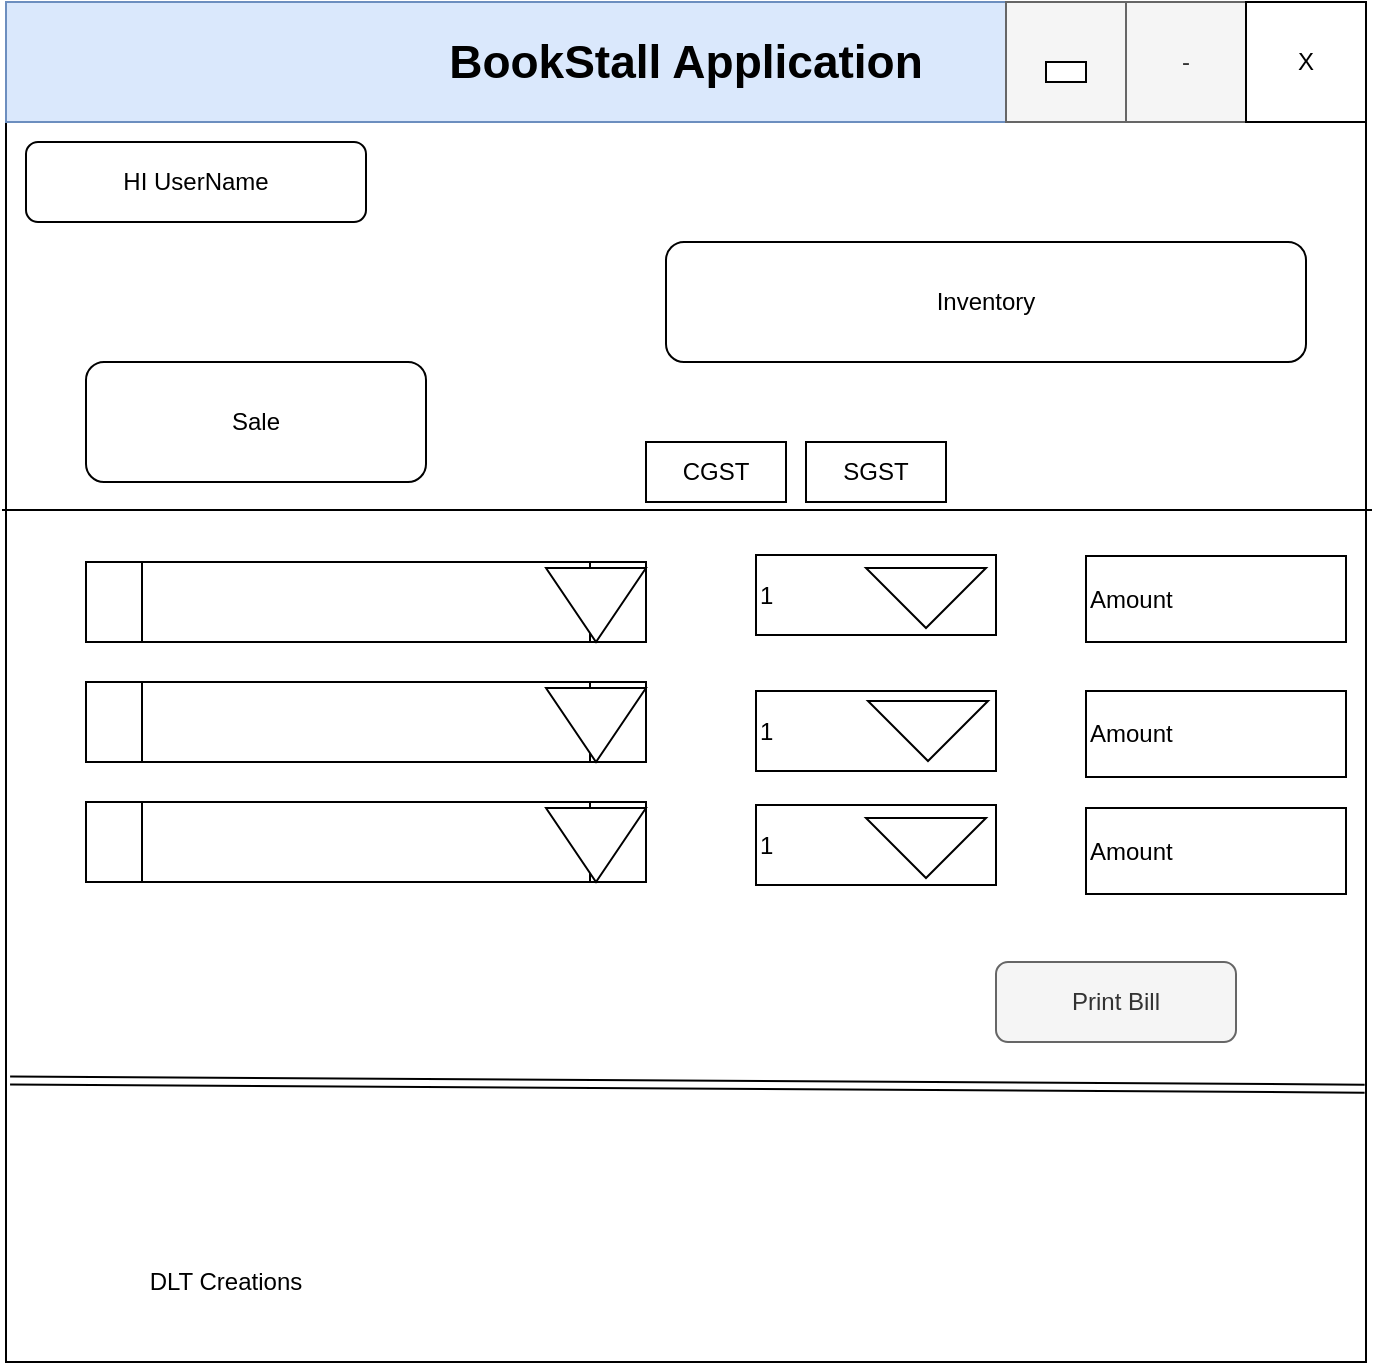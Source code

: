 <mxfile version="10.6.3" type="github"><diagram id="fKnRB5JoyCqKYUiXqB0W" name="Page-1"><mxGraphModel dx="1394" dy="747" grid="1" gridSize="10" guides="1" tooltips="1" connect="1" arrows="1" fold="1" page="1" pageScale="1" pageWidth="850" pageHeight="1100" math="0" shadow="0"><root><mxCell id="0"/><mxCell id="1" parent="0"/><mxCell id="hqQxVIBFBhGnc0uYSlfE-1" value="" style="whiteSpace=wrap;html=1;aspect=fixed;" vertex="1" parent="1"><mxGeometry x="60" y="40" width="680" height="680" as="geometry"/></mxCell><mxCell id="hqQxVIBFBhGnc0uYSlfE-2" value="&lt;div style=&quot;text-align: left&quot;&gt;&lt;b&gt;&lt;font style=&quot;font-size: 23px&quot;&gt;BookStall Application&lt;/font&gt;&lt;/b&gt;&lt;/div&gt;" style="rounded=0;whiteSpace=wrap;html=1;fillColor=#dae8fc;strokeColor=#6c8ebf;align=center;" vertex="1" parent="1"><mxGeometry x="60" y="40" width="680" height="60" as="geometry"/></mxCell><mxCell id="hqQxVIBFBhGnc0uYSlfE-4" value="-" style="rounded=0;whiteSpace=wrap;html=1;fillColor=#f5f5f5;strokeColor=#666666;fontColor=#333333;" vertex="1" parent="1"><mxGeometry x="620" y="40" width="60" height="60" as="geometry"/></mxCell><mxCell id="hqQxVIBFBhGnc0uYSlfE-5" value="" style="rounded=0;whiteSpace=wrap;html=1;fillColor=#f5f5f5;strokeColor=#666666;fontColor=#333333;" vertex="1" parent="1"><mxGeometry x="560" y="40" width="60" height="60" as="geometry"/></mxCell><mxCell id="hqQxVIBFBhGnc0uYSlfE-6" value="X" style="rounded=0;whiteSpace=wrap;html=1;" vertex="1" parent="1"><mxGeometry x="680" y="40" width="60" height="60" as="geometry"/></mxCell><mxCell id="hqQxVIBFBhGnc0uYSlfE-7" value="" style="rounded=0;whiteSpace=wrap;html=1;" vertex="1" parent="1"><mxGeometry x="580" y="70" width="20" height="10" as="geometry"/></mxCell><mxCell id="hqQxVIBFBhGnc0uYSlfE-8" value="HI UserName" style="rounded=1;whiteSpace=wrap;html=1;align=center;" vertex="1" parent="1"><mxGeometry x="70" y="110" width="170" height="40" as="geometry"/></mxCell><mxCell id="hqQxVIBFBhGnc0uYSlfE-13" value="" style="shape=link;html=1;exitX=0.003;exitY=0.793;exitDx=0;exitDy=0;exitPerimeter=0;entryX=0.999;entryY=0.799;entryDx=0;entryDy=0;entryPerimeter=0;" edge="1" parent="1" source="hqQxVIBFBhGnc0uYSlfE-1" target="hqQxVIBFBhGnc0uYSlfE-1"><mxGeometry width="50" height="50" relative="1" as="geometry"><mxPoint x="61" y="591" as="sourcePoint"/><mxPoint x="740" y="570" as="targetPoint"/><Array as="points"/></mxGeometry></mxCell><mxCell id="hqQxVIBFBhGnc0uYSlfE-16" value="DLT Creations" style="text;html=1;strokeColor=none;fillColor=none;align=center;verticalAlign=middle;whiteSpace=wrap;rounded=0;" vertex="1" parent="1"><mxGeometry x="60" y="670" width="220" height="20" as="geometry"/></mxCell><mxCell id="hqQxVIBFBhGnc0uYSlfE-17" value="Inventory" style="rounded=1;whiteSpace=wrap;html=1;align=center;" vertex="1" parent="1"><mxGeometry x="390" y="160" width="320" height="60" as="geometry"/></mxCell><mxCell id="hqQxVIBFBhGnc0uYSlfE-18" value="Sale" style="rounded=1;whiteSpace=wrap;html=1;align=center;" vertex="1" parent="1"><mxGeometry x="100" y="220" width="170" height="60" as="geometry"/></mxCell><mxCell id="hqQxVIBFBhGnc0uYSlfE-19" value="" style="shape=process;whiteSpace=wrap;html=1;backgroundOutline=1;align=center;" vertex="1" parent="1"><mxGeometry x="100" y="320" width="280" height="40" as="geometry"/></mxCell><mxCell id="hqQxVIBFBhGnc0uYSlfE-20" value="" style="endArrow=none;html=1;entryX=-0.001;entryY=0.404;entryDx=0;entryDy=0;entryPerimeter=0;exitX=1.006;exitY=0.403;exitDx=0;exitDy=0;exitPerimeter=0;" edge="1" parent="1"><mxGeometry width="50" height="50" relative="1" as="geometry"><mxPoint x="743" y="294" as="sourcePoint"/><mxPoint x="58" y="294" as="targetPoint"/><Array as="points"/></mxGeometry></mxCell><mxCell id="hqQxVIBFBhGnc0uYSlfE-23" value="" style="triangle;whiteSpace=wrap;html=1;align=center;direction=south;" vertex="1" parent="1"><mxGeometry x="330" y="323" width="50" height="37" as="geometry"/></mxCell><mxCell id="hqQxVIBFBhGnc0uYSlfE-26" value="" style="shape=process;whiteSpace=wrap;html=1;backgroundOutline=1;align=center;" vertex="1" parent="1"><mxGeometry x="100" y="380" width="280" height="40" as="geometry"/></mxCell><mxCell id="hqQxVIBFBhGnc0uYSlfE-27" value="" style="triangle;whiteSpace=wrap;html=1;align=center;direction=south;" vertex="1" parent="1"><mxGeometry x="330" y="383" width="50" height="37" as="geometry"/></mxCell><mxCell id="hqQxVIBFBhGnc0uYSlfE-28" value="" style="shape=process;whiteSpace=wrap;html=1;backgroundOutline=1;align=center;" vertex="1" parent="1"><mxGeometry x="100" y="440" width="280" height="40" as="geometry"/></mxCell><mxCell id="hqQxVIBFBhGnc0uYSlfE-29" value="" style="triangle;whiteSpace=wrap;html=1;align=center;direction=south;" vertex="1" parent="1"><mxGeometry x="330" y="443" width="50" height="37" as="geometry"/></mxCell><mxCell id="hqQxVIBFBhGnc0uYSlfE-30" value="CGST" style="rounded=0;whiteSpace=wrap;html=1;align=center;" vertex="1" parent="1"><mxGeometry x="380" y="260" width="70" height="30" as="geometry"/></mxCell><mxCell id="hqQxVIBFBhGnc0uYSlfE-31" value="SGST" style="rounded=0;whiteSpace=wrap;html=1;align=center;" vertex="1" parent="1"><mxGeometry x="460" y="260" width="70" height="30" as="geometry"/></mxCell><mxCell id="hqQxVIBFBhGnc0uYSlfE-32" value="&lt;div style=&quot;text-align: left&quot;&gt;&lt;span&gt;1&lt;/span&gt;&lt;/div&gt;" style="rounded=0;whiteSpace=wrap;html=1;align=left;" vertex="1" parent="1"><mxGeometry x="435" y="316.5" width="120" height="40" as="geometry"/></mxCell><mxCell id="hqQxVIBFBhGnc0uYSlfE-33" value="" style="triangle;whiteSpace=wrap;html=1;align=left;direction=south;" vertex="1" parent="1"><mxGeometry x="490" y="323" width="60" height="30" as="geometry"/></mxCell><mxCell id="hqQxVIBFBhGnc0uYSlfE-35" value="&lt;div style=&quot;text-align: left&quot;&gt;&lt;span&gt;1&lt;/span&gt;&lt;/div&gt;" style="rounded=0;whiteSpace=wrap;html=1;align=left;" vertex="1" parent="1"><mxGeometry x="435" y="384.5" width="120" height="40" as="geometry"/></mxCell><mxCell id="hqQxVIBFBhGnc0uYSlfE-36" value="" style="triangle;whiteSpace=wrap;html=1;align=left;direction=south;" vertex="1" parent="1"><mxGeometry x="491" y="389.5" width="60" height="30" as="geometry"/></mxCell><mxCell id="hqQxVIBFBhGnc0uYSlfE-37" value="&lt;div style=&quot;text-align: left&quot;&gt;&lt;span&gt;1&lt;/span&gt;&lt;/div&gt;" style="rounded=0;whiteSpace=wrap;html=1;align=left;" vertex="1" parent="1"><mxGeometry x="435" y="441.5" width="120" height="40" as="geometry"/></mxCell><mxCell id="hqQxVIBFBhGnc0uYSlfE-38" value="" style="triangle;whiteSpace=wrap;html=1;align=left;direction=south;" vertex="1" parent="1"><mxGeometry x="490" y="448" width="60" height="30" as="geometry"/></mxCell><mxCell id="hqQxVIBFBhGnc0uYSlfE-39" value="Amount" style="rounded=0;whiteSpace=wrap;html=1;align=left;" vertex="1" parent="1"><mxGeometry x="600" y="317" width="130" height="43" as="geometry"/></mxCell><mxCell id="hqQxVIBFBhGnc0uYSlfE-40" value="Amount" style="rounded=0;whiteSpace=wrap;html=1;align=left;" vertex="1" parent="1"><mxGeometry x="600" y="443" width="130" height="43" as="geometry"/></mxCell><mxCell id="hqQxVIBFBhGnc0uYSlfE-41" value="Amount" style="rounded=0;whiteSpace=wrap;html=1;align=left;" vertex="1" parent="1"><mxGeometry x="600" y="384.5" width="130" height="43" as="geometry"/></mxCell><mxCell id="hqQxVIBFBhGnc0uYSlfE-42" value="Print Bill" style="rounded=1;whiteSpace=wrap;html=1;align=center;fillColor=#f5f5f5;strokeColor=#666666;fontColor=#333333;" vertex="1" parent="1"><mxGeometry x="555" y="520" width="120" height="40" as="geometry"/></mxCell></root></mxGraphModel></diagram></mxfile>